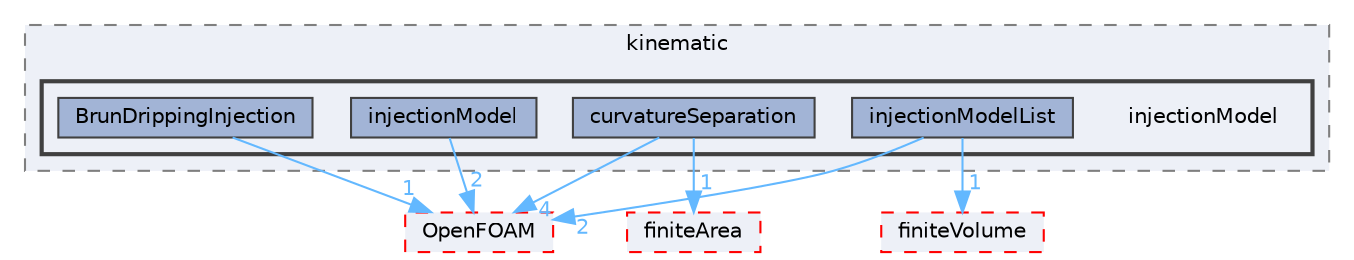 digraph "src/regionFaModels/liquidFilm/subModels/kinematic/injectionModel"
{
 // LATEX_PDF_SIZE
  bgcolor="transparent";
  edge [fontname=Helvetica,fontsize=10,labelfontname=Helvetica,labelfontsize=10];
  node [fontname=Helvetica,fontsize=10,shape=box,height=0.2,width=0.4];
  compound=true
  subgraph clusterdir_8305190c0f06b860bf075e638eefa670 {
    graph [ bgcolor="#edf0f7", pencolor="grey50", label="kinematic", fontname=Helvetica,fontsize=10 style="filled,dashed", URL="dir_8305190c0f06b860bf075e638eefa670.html",tooltip=""]
  subgraph clusterdir_052db7b9976fc77139a305d2625d3d51 {
    graph [ bgcolor="#edf0f7", pencolor="grey25", label="", fontname=Helvetica,fontsize=10 style="filled,bold", URL="dir_052db7b9976fc77139a305d2625d3d51.html",tooltip=""]
    dir_052db7b9976fc77139a305d2625d3d51 [shape=plaintext, label="injectionModel"];
  dir_4342d066defea630f6d79730906c1ca1 [label="BrunDrippingInjection", fillcolor="#a2b4d6", color="grey25", style="filled", URL="dir_4342d066defea630f6d79730906c1ca1.html",tooltip=""];
  dir_36ba7114d0b5130fa57e9386508e2d09 [label="curvatureSeparation", fillcolor="#a2b4d6", color="grey25", style="filled", URL="dir_36ba7114d0b5130fa57e9386508e2d09.html",tooltip=""];
  dir_81f9eb35bd60b484bd15947b19a9cac5 [label="injectionModel", fillcolor="#a2b4d6", color="grey25", style="filled", URL="dir_81f9eb35bd60b484bd15947b19a9cac5.html",tooltip=""];
  dir_e2e7c61235a5668bc197e12e1d26d023 [label="injectionModelList", fillcolor="#a2b4d6", color="grey25", style="filled", URL="dir_e2e7c61235a5668bc197e12e1d26d023.html",tooltip=""];
  }
  }
  dir_b69a9eadfe761c231b266ce918b218a5 [label="finiteArea", fillcolor="#edf0f7", color="red", style="filled,dashed", URL="dir_b69a9eadfe761c231b266ce918b218a5.html",tooltip=""];
  dir_c5473ff19b20e6ec4dfe5c310b3778a8 [label="OpenFOAM", fillcolor="#edf0f7", color="red", style="filled,dashed", URL="dir_c5473ff19b20e6ec4dfe5c310b3778a8.html",tooltip=""];
  dir_9bd15774b555cf7259a6fa18f99fe99b [label="finiteVolume", fillcolor="#edf0f7", color="red", style="filled,dashed", URL="dir_9bd15774b555cf7259a6fa18f99fe99b.html",tooltip=""];
  dir_4342d066defea630f6d79730906c1ca1->dir_c5473ff19b20e6ec4dfe5c310b3778a8 [headlabel="1", labeldistance=1.5 headhref="dir_000351_002695.html" href="dir_000351_002695.html" color="steelblue1" fontcolor="steelblue1"];
  dir_36ba7114d0b5130fa57e9386508e2d09->dir_b69a9eadfe761c231b266ce918b218a5 [headlabel="1", labeldistance=1.5 headhref="dir_000745_001385.html" href="dir_000745_001385.html" color="steelblue1" fontcolor="steelblue1"];
  dir_36ba7114d0b5130fa57e9386508e2d09->dir_c5473ff19b20e6ec4dfe5c310b3778a8 [headlabel="4", labeldistance=1.5 headhref="dir_000745_002695.html" href="dir_000745_002695.html" color="steelblue1" fontcolor="steelblue1"];
  dir_81f9eb35bd60b484bd15947b19a9cac5->dir_c5473ff19b20e6ec4dfe5c310b3778a8 [headlabel="2", labeldistance=1.5 headhref="dir_001861_002695.html" href="dir_001861_002695.html" color="steelblue1" fontcolor="steelblue1"];
  dir_e2e7c61235a5668bc197e12e1d26d023->dir_9bd15774b555cf7259a6fa18f99fe99b [headlabel="1", labeldistance=1.5 headhref="dir_001864_001387.html" href="dir_001864_001387.html" color="steelblue1" fontcolor="steelblue1"];
  dir_e2e7c61235a5668bc197e12e1d26d023->dir_c5473ff19b20e6ec4dfe5c310b3778a8 [headlabel="2", labeldistance=1.5 headhref="dir_001864_002695.html" href="dir_001864_002695.html" color="steelblue1" fontcolor="steelblue1"];
}

